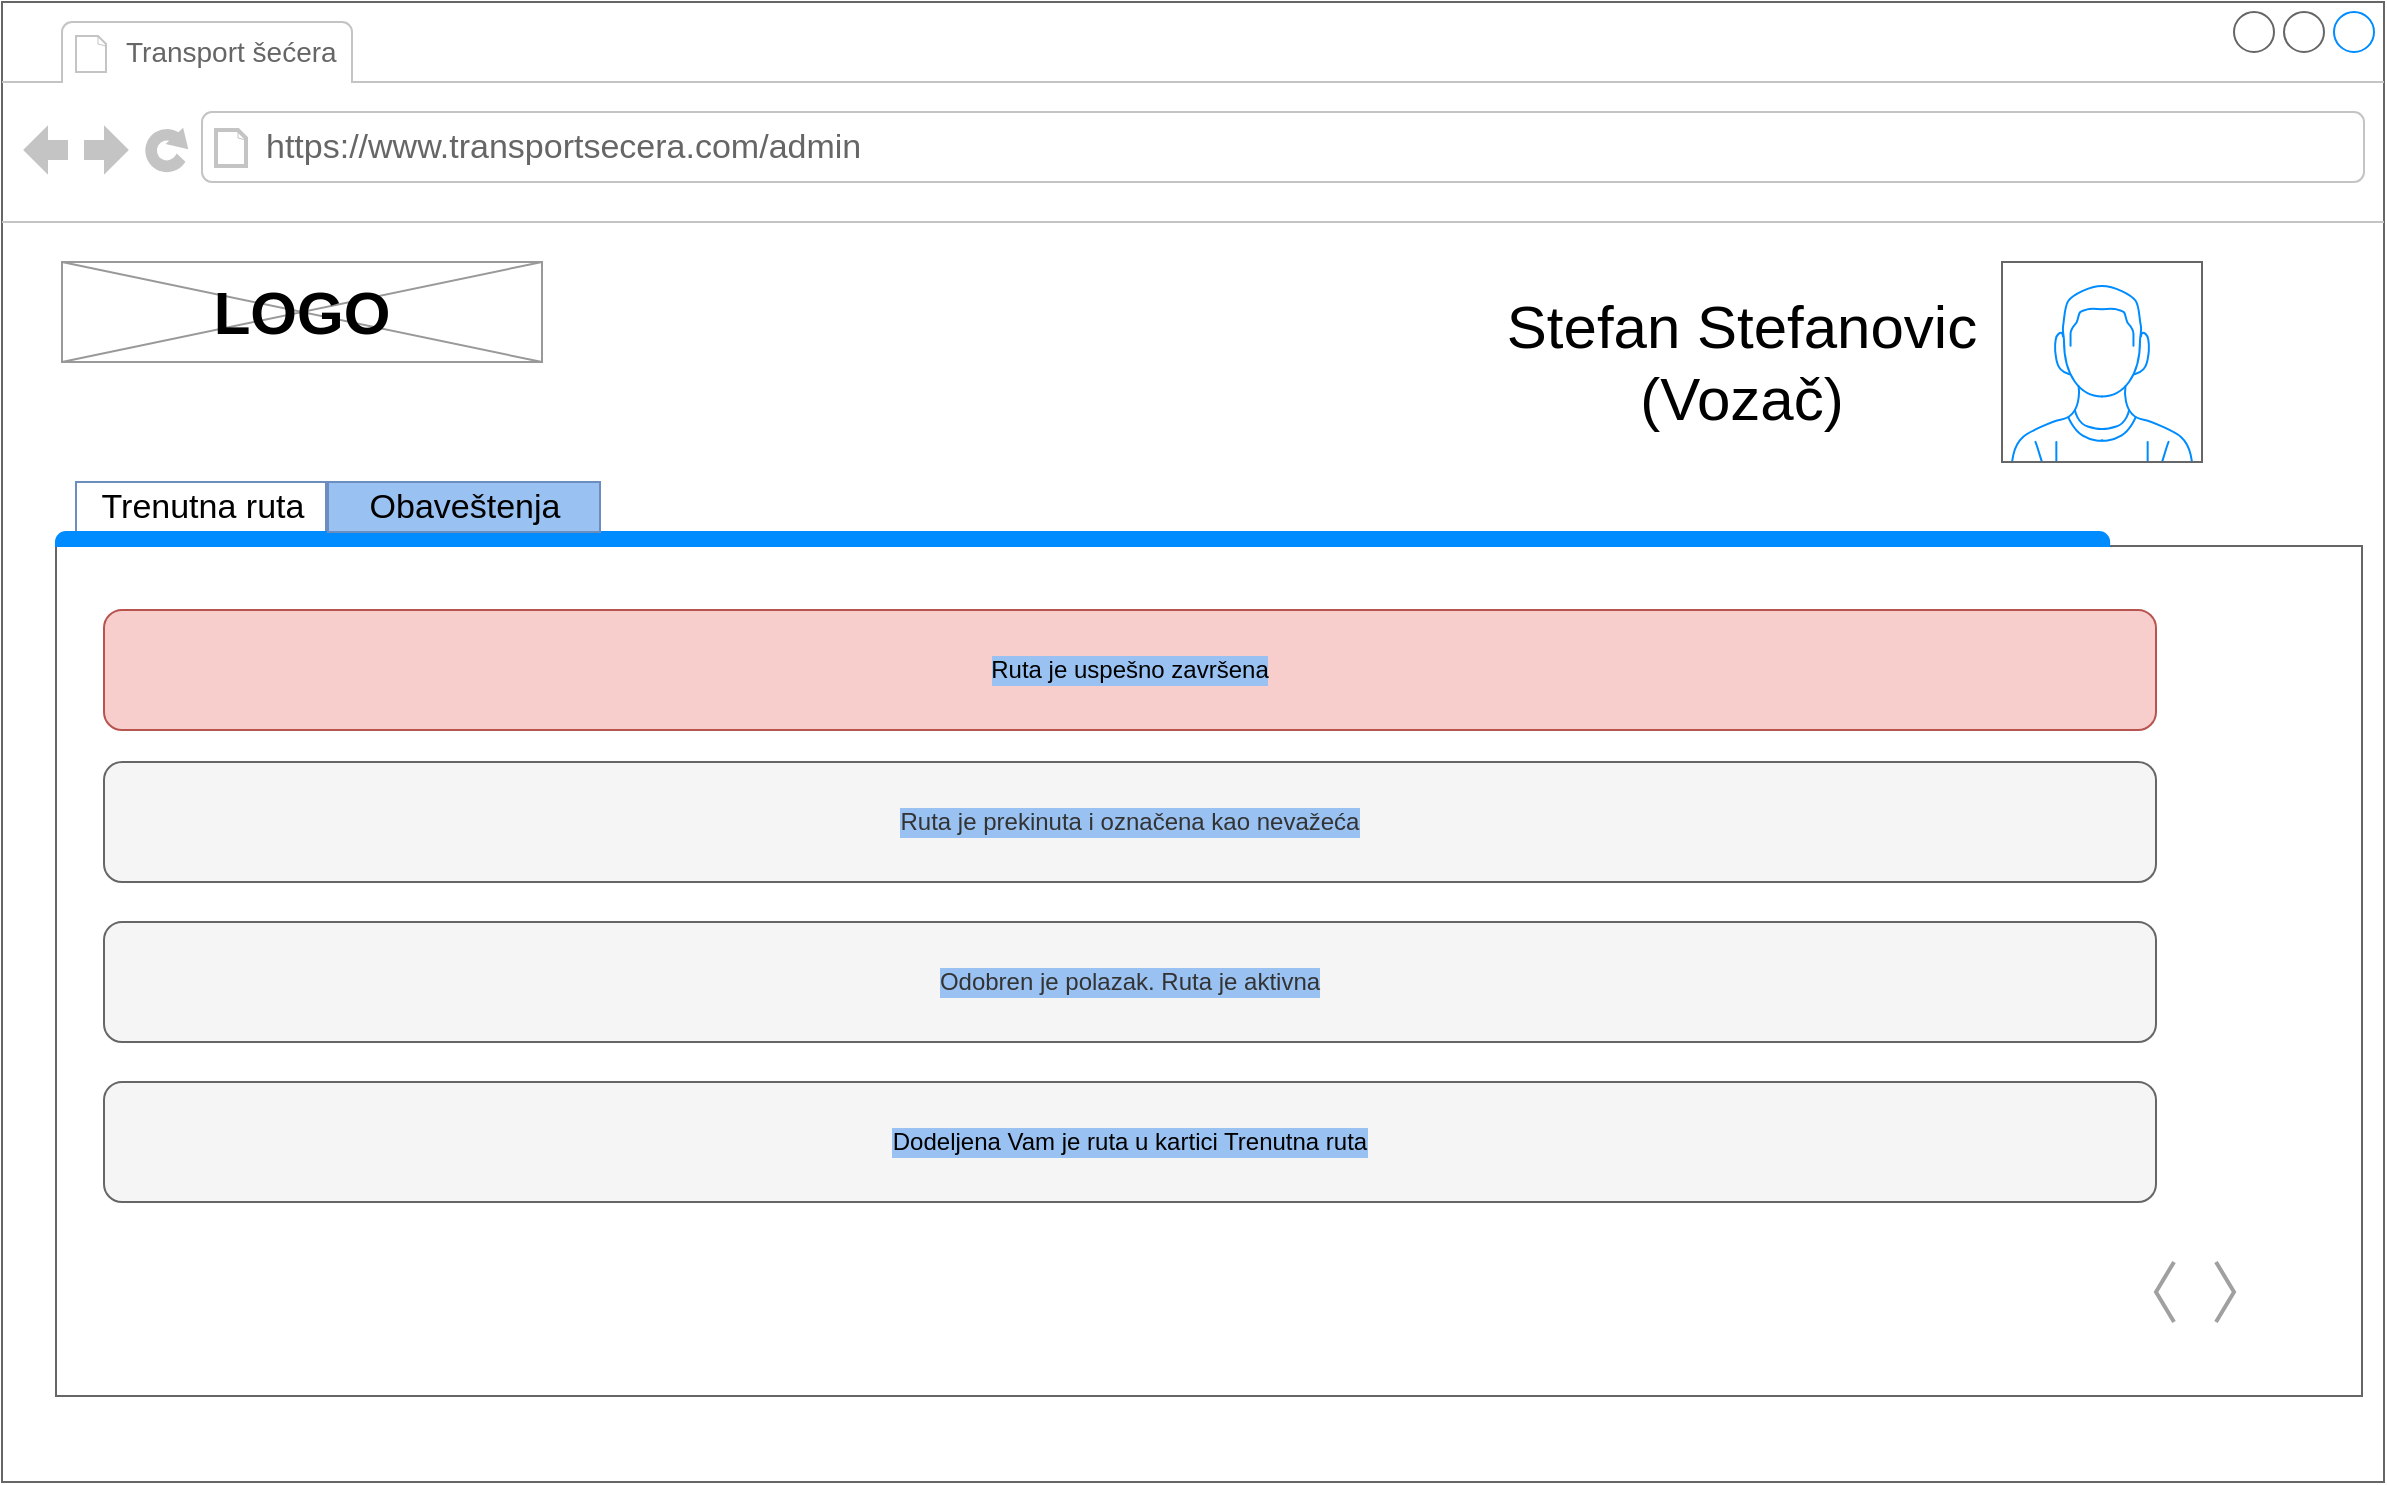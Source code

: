 <mxfile version="20.6.2" type="device"><diagram id="ky4BVYnxGXiWYMwusSBA" name="Page-1"><mxGraphModel dx="2591" dy="702" grid="1" gridSize="10" guides="1" tooltips="1" connect="1" arrows="1" fold="1" page="1" pageScale="1" pageWidth="1169" pageHeight="827" math="0" shadow="0"><root><mxCell id="0"/><mxCell id="1" parent="0"/><mxCell id="joHXfqHR-YhRdE-sdu8e-1" value="" style="strokeWidth=1;shadow=0;dashed=0;align=center;html=1;shape=mxgraph.mockup.containers.browserWindow;rSize=0;strokeColor=#666666;strokeColor2=#008cff;strokeColor3=#c4c4c4;mainText=,;recursiveResize=0;" parent="1" vertex="1"><mxGeometry x="-11" y="80" width="1191" height="740" as="geometry"/></mxCell><mxCell id="joHXfqHR-YhRdE-sdu8e-2" value="Transport šećera" style="strokeWidth=1;shadow=0;dashed=0;align=center;html=1;shape=mxgraph.mockup.containers.anchor;fontSize=14;fontColor=#666666;align=left;" parent="joHXfqHR-YhRdE-sdu8e-1" vertex="1"><mxGeometry x="60" y="10" width="110" height="30" as="geometry"/></mxCell><mxCell id="joHXfqHR-YhRdE-sdu8e-3" value="https://www.transportsecera.com/admin" style="strokeWidth=1;shadow=0;dashed=0;align=center;html=1;shape=mxgraph.mockup.containers.anchor;rSize=0;fontSize=17;fontColor=#666666;align=left;" parent="joHXfqHR-YhRdE-sdu8e-1" vertex="1"><mxGeometry x="130" y="60" width="450" height="26" as="geometry"/></mxCell><mxCell id="joHXfqHR-YhRdE-sdu8e-10" value="" style="verticalLabelPosition=bottom;shadow=0;dashed=0;align=center;html=1;verticalAlign=top;strokeWidth=1;shape=mxgraph.mockup.graphics.simpleIcon;strokeColor=#999999;fontSize=14;" parent="joHXfqHR-YhRdE-sdu8e-1" vertex="1"><mxGeometry x="30" y="130" width="240" height="50" as="geometry"/></mxCell><mxCell id="joHXfqHR-YhRdE-sdu8e-11" value="&lt;div style=&quot;font-size: 30px;&quot;&gt;LOGO&lt;/div&gt;" style="text;html=1;strokeColor=none;fillColor=none;align=center;verticalAlign=middle;whiteSpace=wrap;rounded=0;fontSize=30;fontStyle=1" parent="joHXfqHR-YhRdE-sdu8e-1" vertex="1"><mxGeometry x="120" y="140" width="60" height="30" as="geometry"/></mxCell><mxCell id="joHXfqHR-YhRdE-sdu8e-12" value="" style="verticalLabelPosition=bottom;shadow=0;dashed=0;align=center;html=1;verticalAlign=top;strokeWidth=1;shape=mxgraph.mockup.containers.userMale;strokeColor=#666666;strokeColor2=#008cff;fontSize=30;" parent="joHXfqHR-YhRdE-sdu8e-1" vertex="1"><mxGeometry x="1000" y="130" width="100" height="100" as="geometry"/></mxCell><mxCell id="joHXfqHR-YhRdE-sdu8e-13" value="&lt;div&gt;Stefan Stefanovic&lt;/div&gt;&lt;div&gt;(Vozač)&lt;br&gt;&lt;/div&gt;" style="text;html=1;strokeColor=none;fillColor=none;align=center;verticalAlign=middle;whiteSpace=wrap;rounded=0;fontSize=30;" parent="joHXfqHR-YhRdE-sdu8e-1" vertex="1"><mxGeometry x="750" y="140" width="240" height="80" as="geometry"/></mxCell><mxCell id="joHXfqHR-YhRdE-sdu8e-41" value="" style="strokeWidth=1;shadow=0;dashed=0;align=center;html=1;shape=mxgraph.mockup.containers.marginRect2;rectMarginTop=32;strokeColor=#666666;gradientColor=none;labelBackgroundColor=default;fontSize=30;fontColor=#000000;" parent="joHXfqHR-YhRdE-sdu8e-1" vertex="1"><mxGeometry x="27" y="240" width="1153" height="457" as="geometry"/></mxCell><mxCell id="joHXfqHR-YhRdE-sdu8e-42" value="&lt;span style=&quot;&quot;&gt;Trenutna ruta&lt;/span&gt;" style="strokeWidth=1;shadow=0;dashed=0;align=center;html=1;shape=mxgraph.mockup.containers.rrect;rSize=0;fontSize=17;labelBackgroundColor=none;fillColor=#FFFFFF;strokeColor=#6C8EBF;" parent="joHXfqHR-YhRdE-sdu8e-41" vertex="1"><mxGeometry width="125" height="25" relative="1" as="geometry"><mxPoint x="10" as="offset"/></mxGeometry></mxCell><mxCell id="joHXfqHR-YhRdE-sdu8e-45" value="" style="strokeWidth=1;shadow=0;dashed=0;align=center;html=1;shape=mxgraph.mockup.containers.topButton;rSize=5;strokeColor=#008cff;fillColor=#008cff;gradientColor=none;resizeWidth=1;movable=0;deletable=1;labelBackgroundColor=default;fontSize=30;fontColor=#000000;" parent="joHXfqHR-YhRdE-sdu8e-41" vertex="1"><mxGeometry width="1026.579" height="7" relative="1" as="geometry"><mxPoint y="25" as="offset"/></mxGeometry></mxCell><mxCell id="CknmJH20AQRkjBgPl3pM-61" value="&lt;div style=&quot;font-size: 36px;&quot;&gt;&lt;br&gt;&lt;/div&gt;" style="text;html=1;strokeColor=none;fillColor=none;align=left;verticalAlign=middle;whiteSpace=wrap;rounded=0;labelBackgroundColor=#ffffff;fontSize=36;fontColor=#77767B;" parent="joHXfqHR-YhRdE-sdu8e-41" vertex="1"><mxGeometry x="725.259" y="180" width="427.741" height="30" as="geometry"/></mxCell><mxCell id="jgxcjxx1uKyI1oEvHCdF-1" value="Ruta je uspešno završena" style="rounded=1;whiteSpace=wrap;html=1;labelBackgroundColor=#99C1F1;strokeColor=#b85450;fillColor=#f8cecc;" vertex="1" parent="joHXfqHR-YhRdE-sdu8e-41"><mxGeometry x="24" y="64" width="1026" height="60" as="geometry"/></mxCell><mxCell id="jgxcjxx1uKyI1oEvHCdF-2" value="Ruta je prekinuta i označena kao nevažeća" style="rounded=1;whiteSpace=wrap;html=1;labelBackgroundColor=#99C1F1;fillColor=#f5f5f5;fontColor=#333333;strokeColor=#666666;" vertex="1" parent="joHXfqHR-YhRdE-sdu8e-41"><mxGeometry x="24" y="140" width="1026" height="60" as="geometry"/></mxCell><mxCell id="jgxcjxx1uKyI1oEvHCdF-3" value="Odobren je polazak. Ruta je aktivna" style="rounded=1;whiteSpace=wrap;html=1;labelBackgroundColor=#99C1F1;strokeColor=#666666;fontColor=#333333;fillColor=#f5f5f5;" vertex="1" parent="joHXfqHR-YhRdE-sdu8e-41"><mxGeometry x="24" y="220" width="1026" height="60" as="geometry"/></mxCell><mxCell id="jgxcjxx1uKyI1oEvHCdF-4" value="&lt;span style=&quot;color: rgb(0, 0, 0);&quot;&gt;Dodeljena Vam je ruta u kartici Trenutna ruta&lt;/span&gt;" style="rounded=1;whiteSpace=wrap;html=1;labelBackgroundColor=#99C1F1;strokeColor=#666666;fontColor=#333333;fillColor=#f5f5f5;" vertex="1" parent="joHXfqHR-YhRdE-sdu8e-41"><mxGeometry x="24" y="300" width="1026" height="60" as="geometry"/></mxCell><mxCell id="jgxcjxx1uKyI1oEvHCdF-6" value="" style="html=1;verticalLabelPosition=bottom;labelBackgroundColor=#ffffff;verticalAlign=top;shadow=0;dashed=0;strokeWidth=2;shape=mxgraph.ios7.misc.more;strokeColor=#a0a0a0;fontColor=#99C1F1;fillColor=#FFFFFF;" vertex="1" parent="joHXfqHR-YhRdE-sdu8e-41"><mxGeometry x="1080" y="390" width="9" height="30" as="geometry"/></mxCell><mxCell id="jgxcjxx1uKyI1oEvHCdF-8" value="" style="html=1;verticalLabelPosition=bottom;labelBackgroundColor=#ffffff;verticalAlign=top;shadow=0;dashed=0;strokeWidth=2;shape=mxgraph.ios7.misc.more;strokeColor=#a0a0a0;fontColor=#99C1F1;fillColor=#FFFFFF;rotation=-180;" vertex="1" parent="joHXfqHR-YhRdE-sdu8e-41"><mxGeometry x="1050" y="390" width="9" height="30" as="geometry"/></mxCell><mxCell id="CknmJH20AQRkjBgPl3pM-9" value="&lt;span style=&quot;&quot;&gt;Obaveštenja&lt;/span&gt;" style="strokeWidth=1;shadow=0;dashed=0;align=center;html=1;shape=mxgraph.mockup.containers.rrect;rSize=0;fontSize=17;labelBackgroundColor=#99C1F1;fillColor=#99C1F1;strokeColor=#6c8ebf;" parent="joHXfqHR-YhRdE-sdu8e-1" vertex="1"><mxGeometry x="163" y="240" width="136" height="25" as="geometry"/></mxCell></root></mxGraphModel></diagram></mxfile>